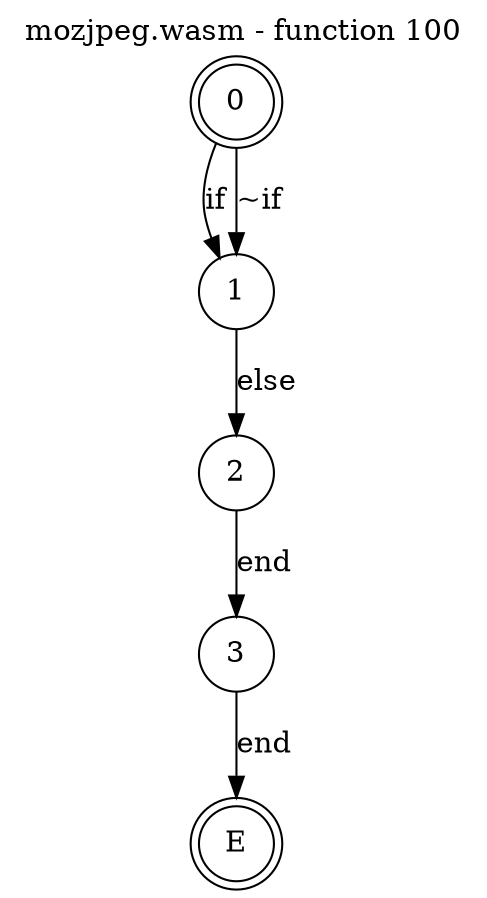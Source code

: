 digraph finite_state_machine {
    label = "mozjpeg.wasm - function 100"
    labelloc =  t
    labelfontsize = 16
    labelfontcolor = black
    labelfontname = "Helvetica"
    node [shape = doublecircle]; 0 E ;
    node [shape = circle];
    0 -> 1[label="if"];
    0 -> 1[label="~if"];
    1 -> 2[label="else"];
    2 -> 3[label="end"];
    3 -> E[label="end"];
}

